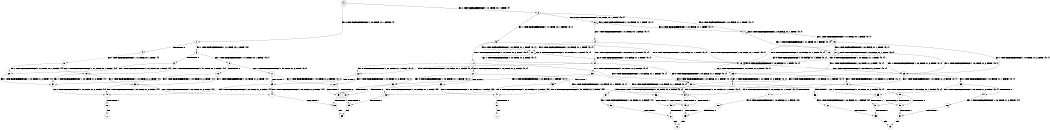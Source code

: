 digraph BCG {
size = "7, 10.5";
center = TRUE;
node [shape = circle];
0 [peripheries = 2];
0 -> 1 [label = "EX !0 !ATOMIC_EXCH_BRANCH (1, +0, FALSE, +1, 1, FALSE) !{}"];
0 -> 2 [label = "EX !1 !ATOMIC_EXCH_BRANCH (1, +1, TRUE, +0, 1, TRUE) !{}"];
1 -> 3 [label = "EX !1 !ATOMIC_EXCH_BRANCH (1, +1, TRUE, +0, 1, TRUE) !{0}"];
1 -> 4 [label = "TERMINATE !0"];
2 -> 5 [label = "EX !1 !ATOMIC_EXCH_BRANCH (1, +1, TRUE, +0, 1, FALSE) !{0, 1}"];
2 -> 6 [label = "EX !0 !ATOMIC_EXCH_BRANCH (1, +0, FALSE, +1, 1, TRUE) !{0, 1}"];
2 -> 7 [label = "EX !0 !ATOMIC_EXCH_BRANCH (1, +0, FALSE, +1, 1, TRUE) !{0, 1}"];
3 -> 8 [label = "EX !1 !ATOMIC_EXCH_BRANCH (1, +1, TRUE, +0, 1, FALSE) !{0, 1}"];
3 -> 9 [label = "TERMINATE !0"];
4 -> 10 [label = "EX !1 !ATOMIC_EXCH_BRANCH (1, +1, TRUE, +0, 1, TRUE) !{}"];
5 -> 11 [label = "EX !1 !ATOMIC_EXCH_BRANCH (1, +0, TRUE, +1, 2, TRUE) !{0, 1}"];
5 -> 12 [label = "EX !0 !ATOMIC_EXCH_BRANCH (1, +0, FALSE, +1, 1, TRUE) !{0, 1}"];
5 -> 13 [label = "EX !0 !ATOMIC_EXCH_BRANCH (1, +0, FALSE, +1, 1, TRUE) !{0, 1}"];
6 -> 6 [label = "EX !0 !ATOMIC_EXCH_BRANCH (1, +0, FALSE, +1, 1, TRUE) !{0, 1}"];
6 -> 14 [label = "EX !1 !ATOMIC_EXCH_BRANCH (1, +1, TRUE, +0, 1, FALSE) !{0, 1}"];
6 -> 7 [label = "EX !0 !ATOMIC_EXCH_BRANCH (1, +0, FALSE, +1, 1, TRUE) !{0, 1}"];
7 -> 15 [label = "EX !1 !ATOMIC_EXCH_BRANCH (1, +1, TRUE, +0, 1, FALSE) !{0, 1}"];
7 -> 7 [label = "EX !0 !ATOMIC_EXCH_BRANCH (1, +0, FALSE, +1, 1, TRUE) !{0, 1}"];
7 -> 16 [label = "EX !1 !ATOMIC_EXCH_BRANCH (1, +1, TRUE, +0, 1, FALSE) !{0, 1}"];
8 -> 17 [label = "EX !1 !ATOMIC_EXCH_BRANCH (1, +0, TRUE, +1, 2, TRUE) !{0, 1}"];
8 -> 18 [label = "TERMINATE !0"];
9 -> 19 [label = "EX !1 !ATOMIC_EXCH_BRANCH (1, +1, TRUE, +0, 1, FALSE) !{1}"];
9 -> 20 [label = "EX !1 !ATOMIC_EXCH_BRANCH (1, +1, TRUE, +0, 1, FALSE) !{1}"];
10 -> 19 [label = "EX !1 !ATOMIC_EXCH_BRANCH (1, +1, TRUE, +0, 1, FALSE) !{1}"];
10 -> 20 [label = "EX !1 !ATOMIC_EXCH_BRANCH (1, +1, TRUE, +0, 1, FALSE) !{1}"];
11 -> 21 [label = "EX !1 !ATOMIC_EXCH_BRANCH (1, +0, TRUE, +1, 2, FALSE) !{0, 1}"];
11 -> 22 [label = "EX !0 !ATOMIC_EXCH_BRANCH (1, +0, FALSE, +1, 1, FALSE) !{0, 1}"];
11 -> 23 [label = "EX !0 !ATOMIC_EXCH_BRANCH (1, +0, FALSE, +1, 1, FALSE) !{0, 1}"];
12 -> 12 [label = "EX !0 !ATOMIC_EXCH_BRANCH (1, +0, FALSE, +1, 1, TRUE) !{0, 1}"];
12 -> 24 [label = "EX !1 !ATOMIC_EXCH_BRANCH (1, +0, TRUE, +1, 2, TRUE) !{0, 1}"];
12 -> 13 [label = "EX !0 !ATOMIC_EXCH_BRANCH (1, +0, FALSE, +1, 1, TRUE) !{0, 1}"];
13 -> 25 [label = "EX !1 !ATOMIC_EXCH_BRANCH (1, +0, TRUE, +1, 2, TRUE) !{0, 1}"];
13 -> 13 [label = "EX !0 !ATOMIC_EXCH_BRANCH (1, +0, FALSE, +1, 1, TRUE) !{0, 1}"];
13 -> 26 [label = "EX !1 !ATOMIC_EXCH_BRANCH (1, +0, TRUE, +1, 2, TRUE) !{0, 1}"];
14 -> 12 [label = "EX !0 !ATOMIC_EXCH_BRANCH (1, +0, FALSE, +1, 1, TRUE) !{0, 1}"];
14 -> 24 [label = "EX !1 !ATOMIC_EXCH_BRANCH (1, +0, TRUE, +1, 2, TRUE) !{0, 1}"];
14 -> 13 [label = "EX !0 !ATOMIC_EXCH_BRANCH (1, +0, FALSE, +1, 1, TRUE) !{0, 1}"];
15 -> 27 [label = "EX !0 !ATOMIC_EXCH_BRANCH (1, +0, FALSE, +1, 1, TRUE) !{0, 1}"];
15 -> 25 [label = "EX !1 !ATOMIC_EXCH_BRANCH (1, +0, TRUE, +1, 2, TRUE) !{0, 1}"];
15 -> 13 [label = "EX !0 !ATOMIC_EXCH_BRANCH (1, +0, FALSE, +1, 1, TRUE) !{0, 1}"];
16 -> 25 [label = "EX !1 !ATOMIC_EXCH_BRANCH (1, +0, TRUE, +1, 2, TRUE) !{0, 1}"];
16 -> 13 [label = "EX !0 !ATOMIC_EXCH_BRANCH (1, +0, FALSE, +1, 1, TRUE) !{0, 1}"];
16 -> 26 [label = "EX !1 !ATOMIC_EXCH_BRANCH (1, +0, TRUE, +1, 2, TRUE) !{0, 1}"];
17 -> 28 [label = "EX !1 !ATOMIC_EXCH_BRANCH (1, +0, TRUE, +1, 2, FALSE) !{0, 1}"];
17 -> 29 [label = "TERMINATE !0"];
18 -> 30 [label = "EX !1 !ATOMIC_EXCH_BRANCH (1, +0, TRUE, +1, 2, TRUE) !{1}"];
18 -> 31 [label = "EX !1 !ATOMIC_EXCH_BRANCH (1, +0, TRUE, +1, 2, TRUE) !{1}"];
19 -> 30 [label = "EX !1 !ATOMIC_EXCH_BRANCH (1, +0, TRUE, +1, 2, TRUE) !{1}"];
19 -> 31 [label = "EX !1 !ATOMIC_EXCH_BRANCH (1, +0, TRUE, +1, 2, TRUE) !{1}"];
20 -> 31 [label = "EX !1 !ATOMIC_EXCH_BRANCH (1, +0, TRUE, +1, 2, TRUE) !{1}"];
21 -> 32 [label = "EX !0 !ATOMIC_EXCH_BRANCH (1, +0, FALSE, +1, 1, FALSE) !{0, 1}"];
21 -> 33 [label = "TERMINATE !1"];
21 -> 34 [label = "EX !0 !ATOMIC_EXCH_BRANCH (1, +0, FALSE, +1, 1, FALSE) !{0, 1}"];
22 -> 28 [label = "EX !1 !ATOMIC_EXCH_BRANCH (1, +0, TRUE, +1, 2, FALSE) !{0, 1}"];
22 -> 29 [label = "TERMINATE !0"];
23 -> 35 [label = "EX !1 !ATOMIC_EXCH_BRANCH (1, +0, TRUE, +1, 2, FALSE) !{0, 1}"];
23 -> 36 [label = "EX !1 !ATOMIC_EXCH_BRANCH (1, +0, TRUE, +1, 2, FALSE) !{0, 1}"];
23 -> 37 [label = "TERMINATE !0"];
24 -> 22 [label = "EX !0 !ATOMIC_EXCH_BRANCH (1, +0, FALSE, +1, 1, FALSE) !{0, 1}"];
24 -> 38 [label = "EX !1 !ATOMIC_EXCH_BRANCH (1, +0, TRUE, +1, 2, FALSE) !{0, 1}"];
24 -> 23 [label = "EX !0 !ATOMIC_EXCH_BRANCH (1, +0, FALSE, +1, 1, FALSE) !{0, 1}"];
25 -> 39 [label = "EX !0 !ATOMIC_EXCH_BRANCH (1, +0, FALSE, +1, 1, FALSE) !{0, 1}"];
25 -> 40 [label = "EX !1 !ATOMIC_EXCH_BRANCH (1, +0, TRUE, +1, 2, FALSE) !{0, 1}"];
25 -> 23 [label = "EX !0 !ATOMIC_EXCH_BRANCH (1, +0, FALSE, +1, 1, FALSE) !{0, 1}"];
26 -> 40 [label = "EX !1 !ATOMIC_EXCH_BRANCH (1, +0, TRUE, +1, 2, FALSE) !{0, 1}"];
26 -> 23 [label = "EX !0 !ATOMIC_EXCH_BRANCH (1, +0, FALSE, +1, 1, FALSE) !{0, 1}"];
26 -> 41 [label = "EX !1 !ATOMIC_EXCH_BRANCH (1, +0, TRUE, +1, 2, FALSE) !{0, 1}"];
27 -> 27 [label = "EX !0 !ATOMIC_EXCH_BRANCH (1, +0, FALSE, +1, 1, TRUE) !{0, 1}"];
27 -> 25 [label = "EX !1 !ATOMIC_EXCH_BRANCH (1, +0, TRUE, +1, 2, TRUE) !{0, 1}"];
27 -> 13 [label = "EX !0 !ATOMIC_EXCH_BRANCH (1, +0, FALSE, +1, 1, TRUE) !{0, 1}"];
28 -> 42 [label = "TERMINATE !0"];
28 -> 43 [label = "TERMINATE !1"];
29 -> 44 [label = "EX !1 !ATOMIC_EXCH_BRANCH (1, +0, TRUE, +1, 2, FALSE) !{1}"];
29 -> 45 [label = "EX !1 !ATOMIC_EXCH_BRANCH (1, +0, TRUE, +1, 2, FALSE) !{1}"];
30 -> 44 [label = "EX !1 !ATOMIC_EXCH_BRANCH (1, +0, TRUE, +1, 2, FALSE) !{1}"];
30 -> 45 [label = "EX !1 !ATOMIC_EXCH_BRANCH (1, +0, TRUE, +1, 2, FALSE) !{1}"];
31 -> 45 [label = "EX !1 !ATOMIC_EXCH_BRANCH (1, +0, TRUE, +1, 2, FALSE) !{1}"];
32 -> 42 [label = "TERMINATE !0"];
32 -> 43 [label = "TERMINATE !1"];
33 -> 46 [label = "EX !0 !ATOMIC_EXCH_BRANCH (1, +0, FALSE, +1, 1, FALSE) !{0}"];
33 -> 47 [label = "EX !0 !ATOMIC_EXCH_BRANCH (1, +0, FALSE, +1, 1, FALSE) !{0}"];
34 -> 48 [label = "TERMINATE !0"];
34 -> 49 [label = "TERMINATE !1"];
35 -> 50 [label = "TERMINATE !0"];
35 -> 51 [label = "TERMINATE !1"];
36 -> 48 [label = "TERMINATE !0"];
36 -> 49 [label = "TERMINATE !1"];
37 -> 52 [label = "EX !1 !ATOMIC_EXCH_BRANCH (1, +0, TRUE, +1, 2, FALSE) !{1}"];
38 -> 32 [label = "EX !0 !ATOMIC_EXCH_BRANCH (1, +0, FALSE, +1, 1, FALSE) !{0, 1}"];
38 -> 53 [label = "TERMINATE !1"];
38 -> 34 [label = "EX !0 !ATOMIC_EXCH_BRANCH (1, +0, FALSE, +1, 1, FALSE) !{0, 1}"];
39 -> 35 [label = "EX !1 !ATOMIC_EXCH_BRANCH (1, +0, TRUE, +1, 2, FALSE) !{0, 1}"];
39 -> 54 [label = "TERMINATE !0"];
40 -> 55 [label = "EX !0 !ATOMIC_EXCH_BRANCH (1, +0, FALSE, +1, 1, FALSE) !{0, 1}"];
40 -> 56 [label = "TERMINATE !1"];
40 -> 34 [label = "EX !0 !ATOMIC_EXCH_BRANCH (1, +0, FALSE, +1, 1, FALSE) !{0, 1}"];
41 -> 34 [label = "EX !0 !ATOMIC_EXCH_BRANCH (1, +0, FALSE, +1, 1, FALSE) !{0, 1}"];
41 -> 57 [label = "TERMINATE !1"];
42 -> 58 [label = "TERMINATE !1"];
43 -> 59 [label = "TERMINATE !0"];
44 -> 58 [label = "TERMINATE !1"];
45 -> 60 [label = "TERMINATE !1"];
46 -> 59 [label = "TERMINATE !0"];
47 -> 61 [label = "TERMINATE !0"];
48 -> 62 [label = "TERMINATE !1"];
49 -> 63 [label = "TERMINATE !0"];
50 -> 64 [label = "TERMINATE !1"];
51 -> 65 [label = "TERMINATE !0"];
52 -> 62 [label = "TERMINATE !1"];
53 -> 46 [label = "EX !0 !ATOMIC_EXCH_BRANCH (1, +0, FALSE, +1, 1, FALSE) !{0}"];
53 -> 47 [label = "EX !0 !ATOMIC_EXCH_BRANCH (1, +0, FALSE, +1, 1, FALSE) !{0}"];
54 -> 66 [label = "EX !1 !ATOMIC_EXCH_BRANCH (1, +0, TRUE, +1, 2, FALSE) !{1}"];
55 -> 50 [label = "TERMINATE !0"];
55 -> 51 [label = "TERMINATE !1"];
56 -> 67 [label = "EX !0 !ATOMIC_EXCH_BRANCH (1, +0, FALSE, +1, 1, FALSE) !{0}"];
57 -> 68 [label = "EX !0 !ATOMIC_EXCH_BRANCH (1, +0, FALSE, +1, 1, FALSE) !{0}"];
58 -> 69 [label = "exit"];
59 -> 69 [label = "exit"];
60 -> 70 [label = "exit"];
61 -> 71 [label = "exit"];
62 -> 72 [label = "exit"];
63 -> 72 [label = "exit"];
64 -> 73 [label = "exit"];
65 -> 73 [label = "exit"];
66 -> 64 [label = "TERMINATE !1"];
67 -> 65 [label = "TERMINATE !0"];
68 -> 63 [label = "TERMINATE !0"];
}
